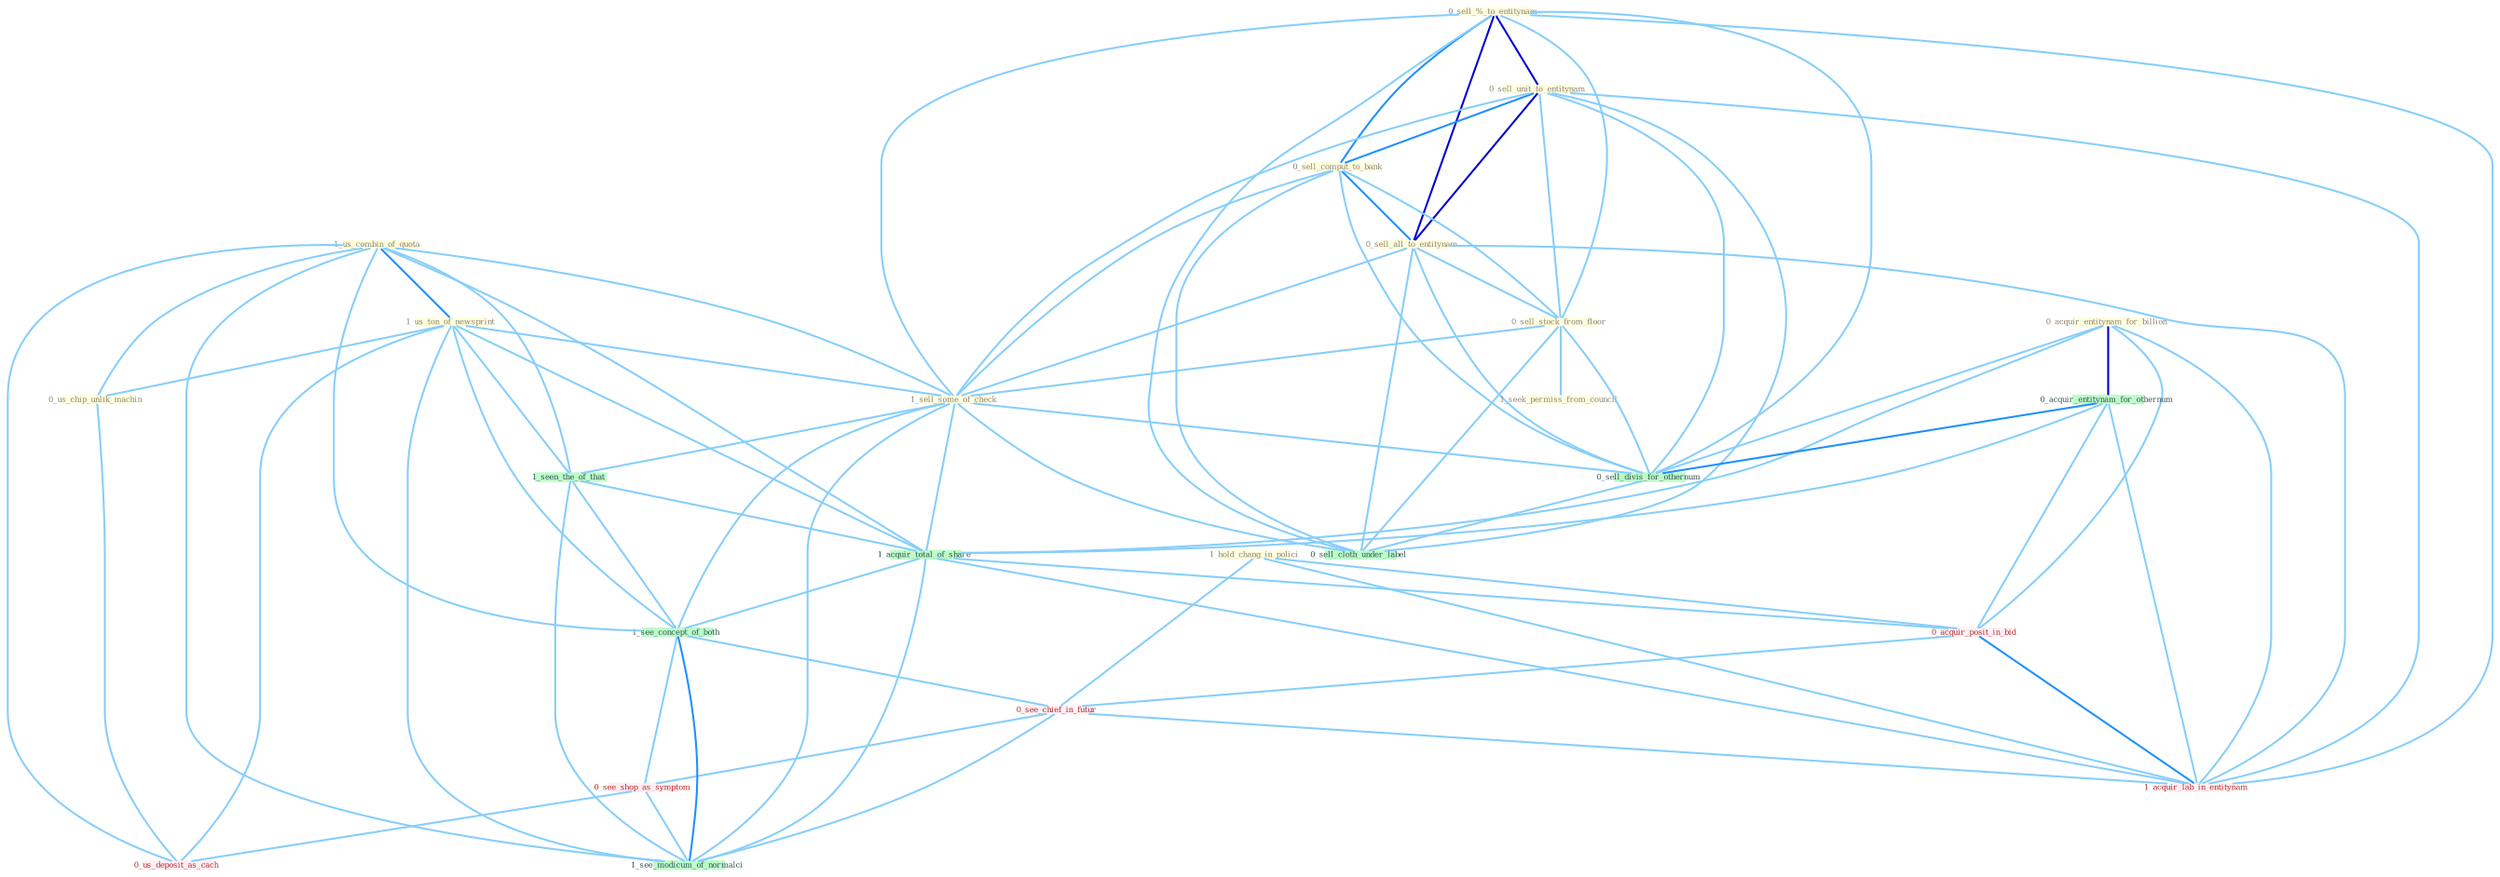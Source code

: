 Graph G{ 
    node
    [shape=polygon,style=filled,width=.5,height=.06,color="#BDFCC9",fixedsize=true,fontsize=4,
    fontcolor="#2f4f4f"];
    {node
    [color="#ffffe0", fontcolor="#8b7d6b"] "1_hold_chang_in_polici " "1_us_combin_of_quota " "0_sell_%_to_entitynam " "0_acquir_entitynam_for_billion " "1_us_ton_of_newsprint " "0_sell_unit_to_entitynam " "0_sell_comput_to_bank " "0_sell_all_to_entitynam " "0_sell_stock_from_floor " "1_seek_permiss_from_council " "0_us_chip_unlik_machin " "1_sell_some_of_check "}
{node [color="#fff0f5", fontcolor="#b22222"] "0_acquir_posit_in_bid " "0_see_chief_in_futur " "0_see_shop_as_symptom " "1_acquir_lab_in_entitynam " "0_us_deposit_as_cach "}
edge [color="#B0E2FF"];

	"1_hold_chang_in_polici " -- "0_acquir_posit_in_bid " [w="1", color="#87cefa" ];
	"1_hold_chang_in_polici " -- "0_see_chief_in_futur " [w="1", color="#87cefa" ];
	"1_hold_chang_in_polici " -- "1_acquir_lab_in_entitynam " [w="1", color="#87cefa" ];
	"1_us_combin_of_quota " -- "1_us_ton_of_newsprint " [w="2", color="#1e90ff" , len=0.8];
	"1_us_combin_of_quota " -- "0_us_chip_unlik_machin " [w="1", color="#87cefa" ];
	"1_us_combin_of_quota " -- "1_sell_some_of_check " [w="1", color="#87cefa" ];
	"1_us_combin_of_quota " -- "1_seen_the_of_that " [w="1", color="#87cefa" ];
	"1_us_combin_of_quota " -- "1_acquir_total_of_share " [w="1", color="#87cefa" ];
	"1_us_combin_of_quota " -- "1_see_concept_of_both " [w="1", color="#87cefa" ];
	"1_us_combin_of_quota " -- "0_us_deposit_as_cach " [w="1", color="#87cefa" ];
	"1_us_combin_of_quota " -- "1_see_modicum_of_normalci " [w="1", color="#87cefa" ];
	"0_sell_%_to_entitynam " -- "0_sell_unit_to_entitynam " [w="3", color="#0000cd" , len=0.6];
	"0_sell_%_to_entitynam " -- "0_sell_comput_to_bank " [w="2", color="#1e90ff" , len=0.8];
	"0_sell_%_to_entitynam " -- "0_sell_all_to_entitynam " [w="3", color="#0000cd" , len=0.6];
	"0_sell_%_to_entitynam " -- "0_sell_stock_from_floor " [w="1", color="#87cefa" ];
	"0_sell_%_to_entitynam " -- "1_sell_some_of_check " [w="1", color="#87cefa" ];
	"0_sell_%_to_entitynam " -- "0_sell_divis_for_othernum " [w="1", color="#87cefa" ];
	"0_sell_%_to_entitynam " -- "0_sell_cloth_under_label " [w="1", color="#87cefa" ];
	"0_sell_%_to_entitynam " -- "1_acquir_lab_in_entitynam " [w="1", color="#87cefa" ];
	"0_acquir_entitynam_for_billion " -- "0_acquir_entitynam_for_othernum " [w="3", color="#0000cd" , len=0.6];
	"0_acquir_entitynam_for_billion " -- "0_sell_divis_for_othernum " [w="1", color="#87cefa" ];
	"0_acquir_entitynam_for_billion " -- "1_acquir_total_of_share " [w="1", color="#87cefa" ];
	"0_acquir_entitynam_for_billion " -- "0_acquir_posit_in_bid " [w="1", color="#87cefa" ];
	"0_acquir_entitynam_for_billion " -- "1_acquir_lab_in_entitynam " [w="1", color="#87cefa" ];
	"1_us_ton_of_newsprint " -- "0_us_chip_unlik_machin " [w="1", color="#87cefa" ];
	"1_us_ton_of_newsprint " -- "1_sell_some_of_check " [w="1", color="#87cefa" ];
	"1_us_ton_of_newsprint " -- "1_seen_the_of_that " [w="1", color="#87cefa" ];
	"1_us_ton_of_newsprint " -- "1_acquir_total_of_share " [w="1", color="#87cefa" ];
	"1_us_ton_of_newsprint " -- "1_see_concept_of_both " [w="1", color="#87cefa" ];
	"1_us_ton_of_newsprint " -- "0_us_deposit_as_cach " [w="1", color="#87cefa" ];
	"1_us_ton_of_newsprint " -- "1_see_modicum_of_normalci " [w="1", color="#87cefa" ];
	"0_sell_unit_to_entitynam " -- "0_sell_comput_to_bank " [w="2", color="#1e90ff" , len=0.8];
	"0_sell_unit_to_entitynam " -- "0_sell_all_to_entitynam " [w="3", color="#0000cd" , len=0.6];
	"0_sell_unit_to_entitynam " -- "0_sell_stock_from_floor " [w="1", color="#87cefa" ];
	"0_sell_unit_to_entitynam " -- "1_sell_some_of_check " [w="1", color="#87cefa" ];
	"0_sell_unit_to_entitynam " -- "0_sell_divis_for_othernum " [w="1", color="#87cefa" ];
	"0_sell_unit_to_entitynam " -- "0_sell_cloth_under_label " [w="1", color="#87cefa" ];
	"0_sell_unit_to_entitynam " -- "1_acquir_lab_in_entitynam " [w="1", color="#87cefa" ];
	"0_sell_comput_to_bank " -- "0_sell_all_to_entitynam " [w="2", color="#1e90ff" , len=0.8];
	"0_sell_comput_to_bank " -- "0_sell_stock_from_floor " [w="1", color="#87cefa" ];
	"0_sell_comput_to_bank " -- "1_sell_some_of_check " [w="1", color="#87cefa" ];
	"0_sell_comput_to_bank " -- "0_sell_divis_for_othernum " [w="1", color="#87cefa" ];
	"0_sell_comput_to_bank " -- "0_sell_cloth_under_label " [w="1", color="#87cefa" ];
	"0_sell_all_to_entitynam " -- "0_sell_stock_from_floor " [w="1", color="#87cefa" ];
	"0_sell_all_to_entitynam " -- "1_sell_some_of_check " [w="1", color="#87cefa" ];
	"0_sell_all_to_entitynam " -- "0_sell_divis_for_othernum " [w="1", color="#87cefa" ];
	"0_sell_all_to_entitynam " -- "0_sell_cloth_under_label " [w="1", color="#87cefa" ];
	"0_sell_all_to_entitynam " -- "1_acquir_lab_in_entitynam " [w="1", color="#87cefa" ];
	"0_sell_stock_from_floor " -- "1_seek_permiss_from_council " [w="1", color="#87cefa" ];
	"0_sell_stock_from_floor " -- "1_sell_some_of_check " [w="1", color="#87cefa" ];
	"0_sell_stock_from_floor " -- "0_sell_divis_for_othernum " [w="1", color="#87cefa" ];
	"0_sell_stock_from_floor " -- "0_sell_cloth_under_label " [w="1", color="#87cefa" ];
	"0_us_chip_unlik_machin " -- "0_us_deposit_as_cach " [w="1", color="#87cefa" ];
	"1_sell_some_of_check " -- "1_seen_the_of_that " [w="1", color="#87cefa" ];
	"1_sell_some_of_check " -- "0_sell_divis_for_othernum " [w="1", color="#87cefa" ];
	"1_sell_some_of_check " -- "1_acquir_total_of_share " [w="1", color="#87cefa" ];
	"1_sell_some_of_check " -- "0_sell_cloth_under_label " [w="1", color="#87cefa" ];
	"1_sell_some_of_check " -- "1_see_concept_of_both " [w="1", color="#87cefa" ];
	"1_sell_some_of_check " -- "1_see_modicum_of_normalci " [w="1", color="#87cefa" ];
	"0_acquir_entitynam_for_othernum " -- "0_sell_divis_for_othernum " [w="2", color="#1e90ff" , len=0.8];
	"0_acquir_entitynam_for_othernum " -- "1_acquir_total_of_share " [w="1", color="#87cefa" ];
	"0_acquir_entitynam_for_othernum " -- "0_acquir_posit_in_bid " [w="1", color="#87cefa" ];
	"0_acquir_entitynam_for_othernum " -- "1_acquir_lab_in_entitynam " [w="1", color="#87cefa" ];
	"1_seen_the_of_that " -- "1_acquir_total_of_share " [w="1", color="#87cefa" ];
	"1_seen_the_of_that " -- "1_see_concept_of_both " [w="1", color="#87cefa" ];
	"1_seen_the_of_that " -- "1_see_modicum_of_normalci " [w="1", color="#87cefa" ];
	"0_sell_divis_for_othernum " -- "0_sell_cloth_under_label " [w="1", color="#87cefa" ];
	"1_acquir_total_of_share " -- "0_acquir_posit_in_bid " [w="1", color="#87cefa" ];
	"1_acquir_total_of_share " -- "1_see_concept_of_both " [w="1", color="#87cefa" ];
	"1_acquir_total_of_share " -- "1_acquir_lab_in_entitynam " [w="1", color="#87cefa" ];
	"1_acquir_total_of_share " -- "1_see_modicum_of_normalci " [w="1", color="#87cefa" ];
	"0_acquir_posit_in_bid " -- "0_see_chief_in_futur " [w="1", color="#87cefa" ];
	"0_acquir_posit_in_bid " -- "1_acquir_lab_in_entitynam " [w="2", color="#1e90ff" , len=0.8];
	"1_see_concept_of_both " -- "0_see_chief_in_futur " [w="1", color="#87cefa" ];
	"1_see_concept_of_both " -- "0_see_shop_as_symptom " [w="1", color="#87cefa" ];
	"1_see_concept_of_both " -- "1_see_modicum_of_normalci " [w="2", color="#1e90ff" , len=0.8];
	"0_see_chief_in_futur " -- "0_see_shop_as_symptom " [w="1", color="#87cefa" ];
	"0_see_chief_in_futur " -- "1_acquir_lab_in_entitynam " [w="1", color="#87cefa" ];
	"0_see_chief_in_futur " -- "1_see_modicum_of_normalci " [w="1", color="#87cefa" ];
	"0_see_shop_as_symptom " -- "0_us_deposit_as_cach " [w="1", color="#87cefa" ];
	"0_see_shop_as_symptom " -- "1_see_modicum_of_normalci " [w="1", color="#87cefa" ];
}